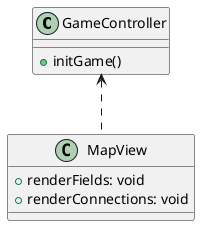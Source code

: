 @startuml
'https://plantuml.com/class-diagram


class GameController {
    +initGame()
}

class MapView {
    +renderFields: void
    +renderConnections: void
}

GameController <.- MapView

@enduml